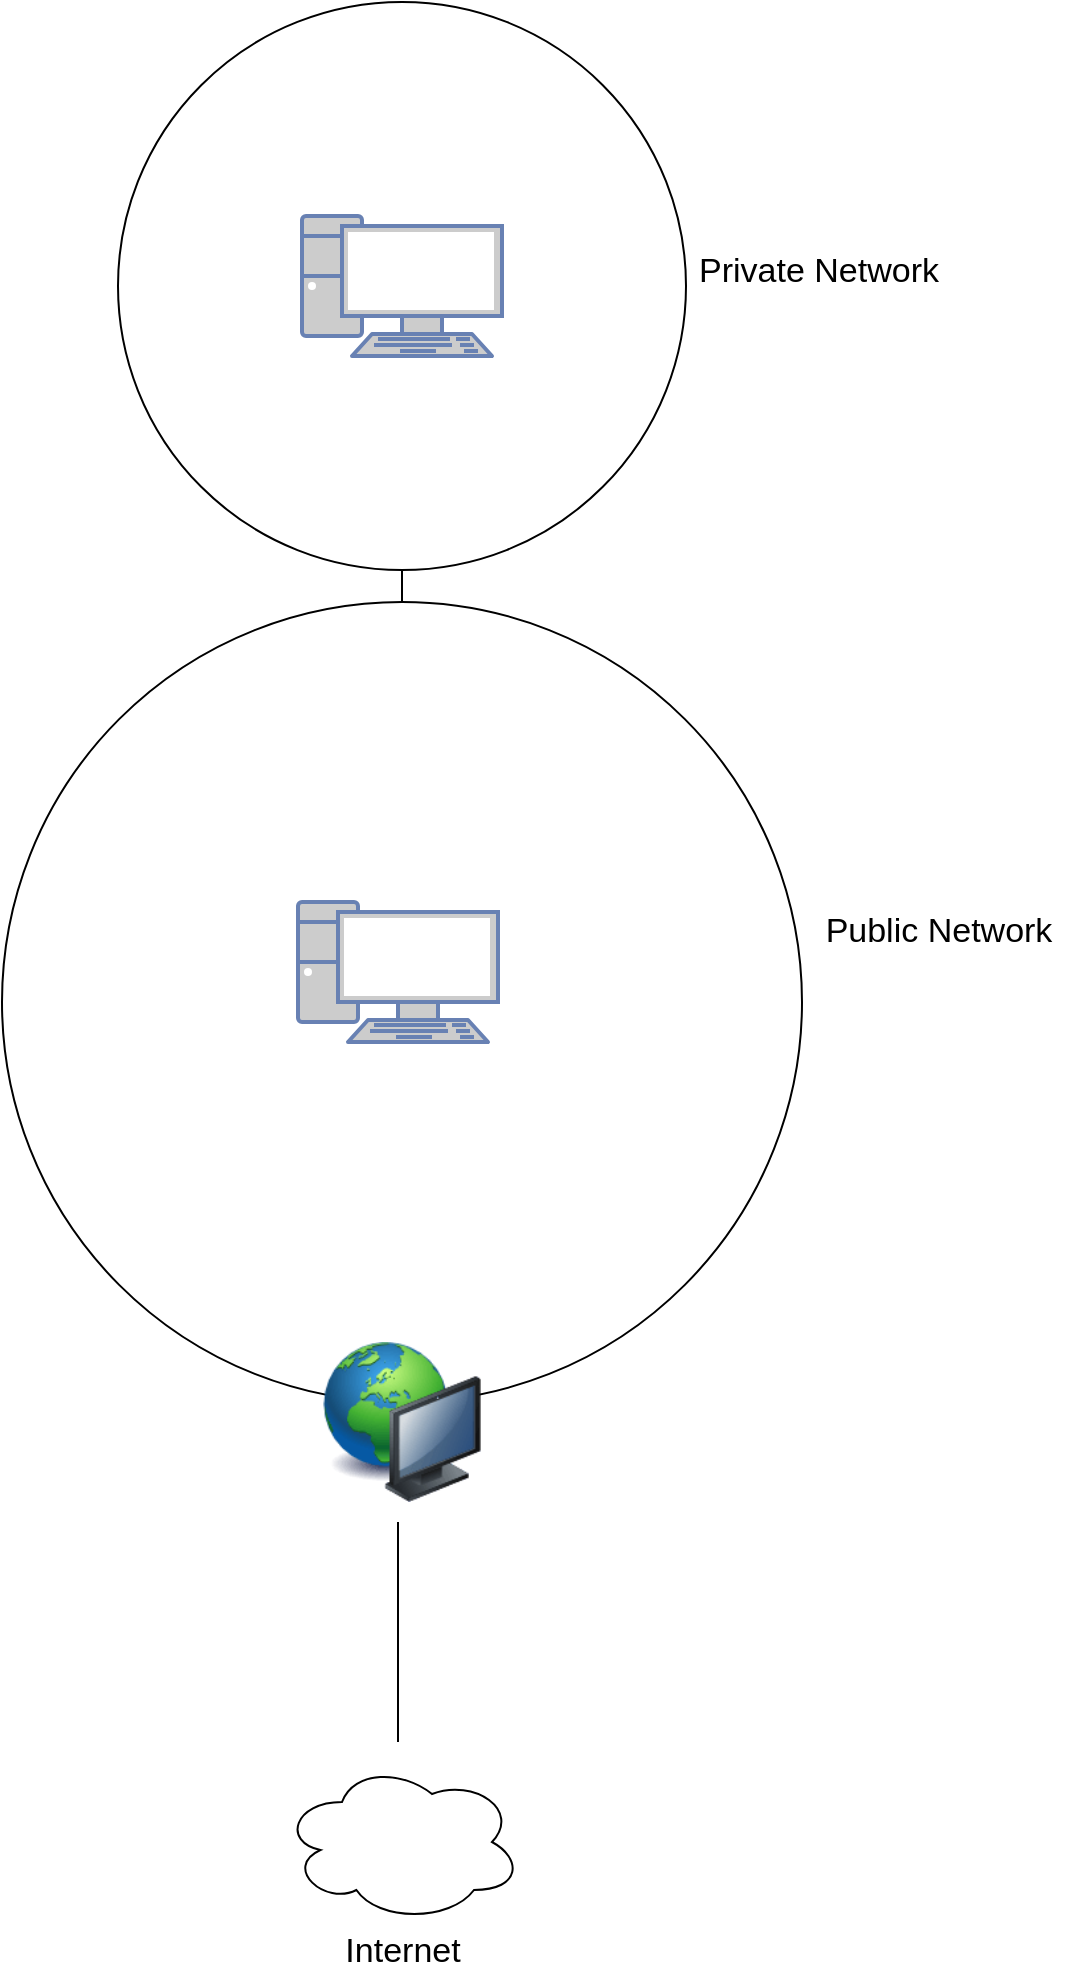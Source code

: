 <mxfile version="22.0.4" type="github">
  <diagram name="Página-1" id="5a1SR1V8LrrL8rQgnsNq">
    <mxGraphModel dx="2954" dy="1110" grid="1" gridSize="10" guides="1" tooltips="1" connect="1" arrows="1" fold="1" page="1" pageScale="1" pageWidth="827" pageHeight="1169" math="0" shadow="0">
      <root>
        <mxCell id="0" />
        <mxCell id="1" parent="0" />
        <mxCell id="7nAq-e-2bU5t_ff8dgFJ-6" value="" style="ellipse;whiteSpace=wrap;html=1;aspect=fixed;" vertex="1" parent="1">
          <mxGeometry x="182" y="310" width="400" height="400" as="geometry" />
        </mxCell>
        <mxCell id="7nAq-e-2bU5t_ff8dgFJ-5" value="" style="ellipse;whiteSpace=wrap;html=1;aspect=fixed;" vertex="1" parent="1">
          <mxGeometry x="240" y="10" width="284" height="284" as="geometry" />
        </mxCell>
        <mxCell id="7nAq-e-2bU5t_ff8dgFJ-2" value="" style="fontColor=#0066CC;verticalAlign=top;verticalLabelPosition=bottom;labelPosition=center;align=center;html=1;outlineConnect=0;fillColor=#CCCCCC;strokeColor=#6881B3;gradientColor=none;gradientDirection=north;strokeWidth=2;shape=mxgraph.networks.pc;" vertex="1" parent="1">
          <mxGeometry x="330" y="460" width="100" height="70" as="geometry" />
        </mxCell>
        <mxCell id="7nAq-e-2bU5t_ff8dgFJ-1" value="" style="fontColor=#0066CC;verticalAlign=top;verticalLabelPosition=bottom;labelPosition=center;align=center;html=1;outlineConnect=0;fillColor=#CCCCCC;strokeColor=#6881B3;gradientColor=none;gradientDirection=north;strokeWidth=2;shape=mxgraph.networks.pc;" vertex="1" parent="1">
          <mxGeometry x="332" y="117" width="100" height="70" as="geometry" />
        </mxCell>
        <mxCell id="7nAq-e-2bU5t_ff8dgFJ-3" value="" style="image;html=1;image=img/lib/clip_art/computers/Network_128x128.png" vertex="1" parent="1">
          <mxGeometry x="342" y="680" width="80" height="80" as="geometry" />
        </mxCell>
        <mxCell id="7nAq-e-2bU5t_ff8dgFJ-7" value="&lt;font style=&quot;font-size: 17px;&quot;&gt;Private Network&lt;/font&gt;" style="text;html=1;align=center;verticalAlign=middle;resizable=0;points=[];autosize=1;strokeColor=none;fillColor=none;strokeWidth=3;" vertex="1" parent="1">
          <mxGeometry x="520" y="130" width="140" height="30" as="geometry" />
        </mxCell>
        <mxCell id="7nAq-e-2bU5t_ff8dgFJ-8" value="&lt;font style=&quot;font-size: 17px;&quot;&gt;Public Network&lt;/font&gt;" style="text;html=1;align=center;verticalAlign=middle;resizable=0;points=[];autosize=1;strokeColor=none;fillColor=none;" vertex="1" parent="1">
          <mxGeometry x="580" y="460" width="140" height="30" as="geometry" />
        </mxCell>
        <mxCell id="7nAq-e-2bU5t_ff8dgFJ-9" value="" style="ellipse;shape=cloud;whiteSpace=wrap;html=1;" vertex="1" parent="1">
          <mxGeometry x="322" y="890" width="120" height="80" as="geometry" />
        </mxCell>
        <mxCell id="7nAq-e-2bU5t_ff8dgFJ-10" value="&lt;font style=&quot;font-size: 17px;&quot;&gt;Internet&lt;/font&gt;" style="text;html=1;align=center;verticalAlign=middle;resizable=0;points=[];autosize=1;strokeColor=none;fillColor=none;" vertex="1" parent="1">
          <mxGeometry x="342" y="970" width="80" height="30" as="geometry" />
        </mxCell>
        <mxCell id="7nAq-e-2bU5t_ff8dgFJ-11" value="" style="endArrow=none;html=1;rounded=0;" edge="1" parent="1">
          <mxGeometry width="50" height="50" relative="1" as="geometry">
            <mxPoint x="380" y="880" as="sourcePoint" />
            <mxPoint x="380" y="770" as="targetPoint" />
          </mxGeometry>
        </mxCell>
        <mxCell id="7nAq-e-2bU5t_ff8dgFJ-12" value="" style="endArrow=none;html=1;rounded=0;" edge="1" parent="1" source="7nAq-e-2bU5t_ff8dgFJ-6" target="7nAq-e-2bU5t_ff8dgFJ-5">
          <mxGeometry width="50" height="50" relative="1" as="geometry">
            <mxPoint x="390" y="580" as="sourcePoint" />
            <mxPoint x="440" y="530" as="targetPoint" />
          </mxGeometry>
        </mxCell>
      </root>
    </mxGraphModel>
  </diagram>
</mxfile>
